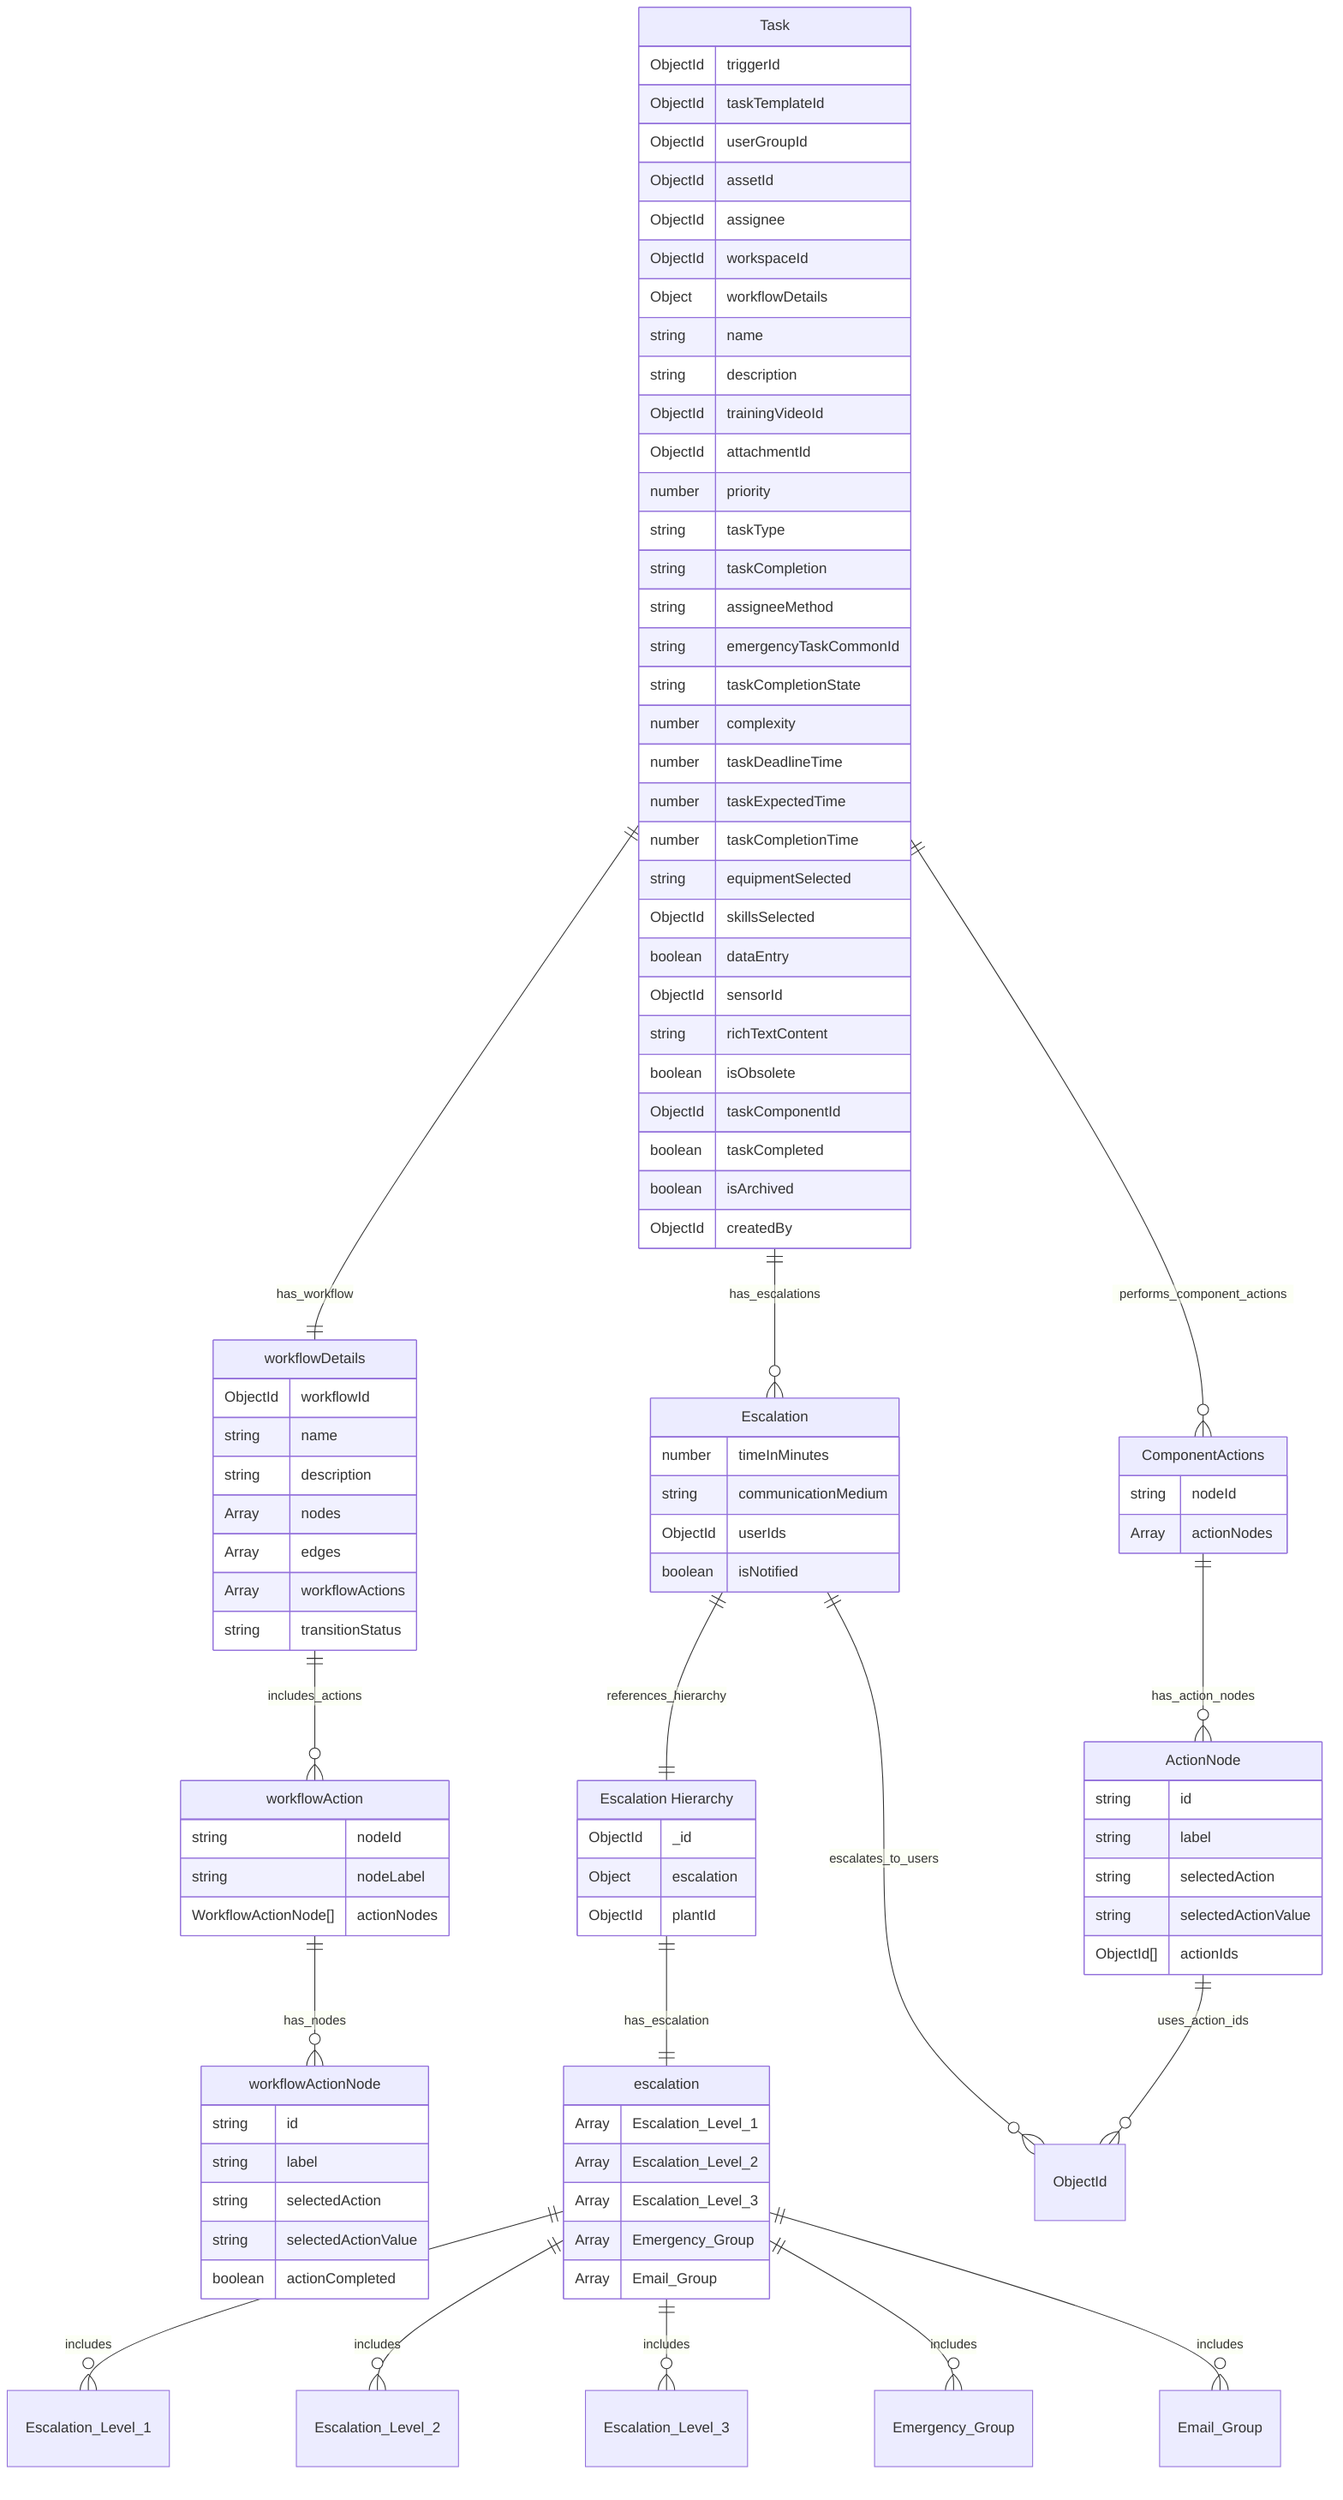 erDiagram
Task {
    ObjectId triggerId
    ObjectId taskTemplateId
    ObjectId userGroupId
    ObjectId assetId
    ObjectId assignee
    ObjectId workspaceId
    Object workflowDetails
    string name
    string description
    ObjectId trainingVideoId
    ObjectId attachmentId
    number priority
    string taskType
    string taskCompletion
    string assigneeMethod
    string emergencyTaskCommonId
    string taskCompletionState
    number complexity
    number taskDeadlineTime
    number taskExpectedTime
    number taskCompletionTime
    string equipmentSelected
    ObjectId skillsSelected
    boolean dataEntry
    ObjectId sensorId
    string richTextContent
    boolean isObsolete
    ObjectId taskComponentId
    boolean taskCompleted
    boolean isArchived
    ObjectId createdBy
  }

  workflowDetails {
    ObjectId workflowId
    string name
    string description
    Array nodes
    Array edges
    Array workflowActions
    string transitionStatus
  }

  workflowAction {
    string nodeId
    string nodeLabel
    WorkflowActionNode[] actionNodes
  }

  workflowActionNode {
    string id
    string label
    string selectedAction
    string selectedActionValue
    boolean actionCompleted
  }

  Escalation {
    number timeInMinutes
    string communicationMedium
    ObjectId userIds
    boolean isNotified
  }

  ComponentActions {
    string nodeId
    Array actionNodes
  }

  ActionNode {
    string id
    string label
    string selectedAction
    string selectedActionValue
    ObjectId[] actionIds
  }

  "Escalation Hierarchy" {
    ObjectId _id
    Object escalation
    ObjectId plantId
  }

  escalation {
    Array Escalation_Level_1
    Array Escalation_Level_2
    Array Escalation_Level_3
    Array Emergency_Group
    Array Email_Group
  }

%% RELATIONSHIPS

  Task ||--|| workflowDetails : has_workflow
  workflowDetails ||--o{ workflowAction : includes_actions
  workflowAction ||--o{ workflowActionNode : has_nodes

  Task ||--o{ Escalation : has_escalations
  Escalation ||--o{ ObjectId : escalates_to_users

  Task ||--o{ ComponentActions : performs_component_actions
  ComponentActions ||--o{ ActionNode : has_action_nodes
  ActionNode ||--o{ ObjectId : uses_action_ids

  "Escalation Hierarchy" ||--|| escalation : has_escalation
  escalation ||--o{ Escalation_Level_1 : includes
  escalation ||--o{ Escalation_Level_2 : includes
  escalation ||--o{ Escalation_Level_3 : includes
  escalation ||--o{ Emergency_Group : includes
  escalation ||--o{ Email_Group : includes

  Escalation ||--|| "Escalation Hierarchy" : references_hierarchy